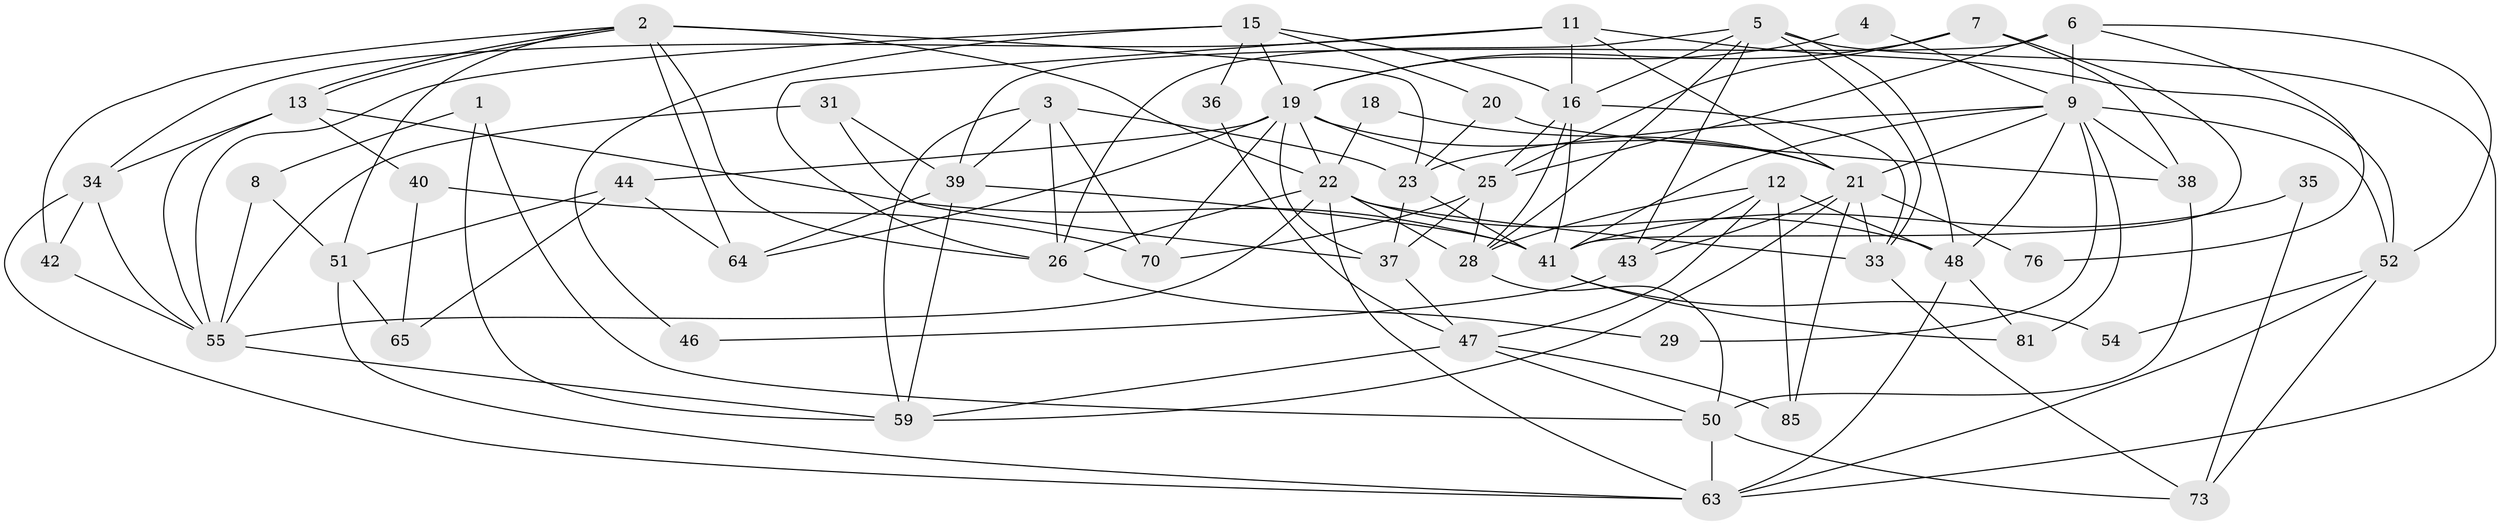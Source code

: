 // Generated by graph-tools (version 1.1) at 2025/23/03/03/25 07:23:58]
// undirected, 54 vertices, 134 edges
graph export_dot {
graph [start="1"]
  node [color=gray90,style=filled];
  1;
  2 [super="+14"];
  3 [super="+79"];
  4;
  5 [super="+17"];
  6 [super="+45"];
  7;
  8 [super="+57"];
  9 [super="+10"];
  11 [super="+27"];
  12 [super="+61"];
  13 [super="+71"];
  15 [super="+53"];
  16 [super="+74"];
  18;
  19 [super="+32"];
  20;
  21 [super="+30"];
  22 [super="+24"];
  23 [super="+68"];
  25 [super="+62"];
  26 [super="+77"];
  28;
  29;
  31;
  33 [super="+67"];
  34 [super="+69"];
  35;
  36;
  37;
  38;
  39 [super="+49"];
  40;
  41 [super="+58"];
  42;
  43 [super="+56"];
  44 [super="+75"];
  46;
  47 [super="+82"];
  48 [super="+78"];
  50 [super="+83"];
  51 [super="+72"];
  52 [super="+84"];
  54;
  55 [super="+60"];
  59 [super="+80"];
  63 [super="+66"];
  64;
  65;
  70;
  73;
  76;
  81;
  85;
  1 -- 59;
  1 -- 50;
  1 -- 8;
  2 -- 13;
  2 -- 13;
  2 -- 26 [weight=2];
  2 -- 23;
  2 -- 64;
  2 -- 51;
  2 -- 42;
  2 -- 22;
  3 -- 39;
  3 -- 70;
  3 -- 26;
  3 -- 23;
  3 -- 59;
  4 -- 19;
  4 -- 9;
  5 -- 16;
  5 -- 48;
  5 -- 33;
  5 -- 26;
  5 -- 28;
  5 -- 43;
  5 -- 63;
  6 -- 52;
  6 -- 9;
  6 -- 25;
  6 -- 76;
  6 -- 39;
  7 -- 25;
  7 -- 38;
  7 -- 19;
  7 -- 41;
  8 -- 55;
  8 -- 51 [weight=2];
  9 -- 38 [weight=2];
  9 -- 41;
  9 -- 81;
  9 -- 21;
  9 -- 48;
  9 -- 29;
  9 -- 52;
  9 -- 23;
  11 -- 21;
  11 -- 52;
  11 -- 16;
  11 -- 34;
  11 -- 26;
  12 -- 28;
  12 -- 85;
  12 -- 48;
  12 -- 43;
  12 -- 47;
  13 -- 40;
  13 -- 55;
  13 -- 34;
  13 -- 41;
  15 -- 46;
  15 -- 19;
  15 -- 16;
  15 -- 20;
  15 -- 36;
  15 -- 55;
  16 -- 28;
  16 -- 41;
  16 -- 33;
  16 -- 25;
  18 -- 21;
  18 -- 22;
  19 -- 37;
  19 -- 64;
  19 -- 21;
  19 -- 70;
  19 -- 25;
  19 -- 22;
  19 -- 44;
  20 -- 38;
  20 -- 23;
  21 -- 33;
  21 -- 43;
  21 -- 76 [weight=2];
  21 -- 85;
  21 -- 59;
  22 -- 63;
  22 -- 48;
  22 -- 55;
  22 -- 33;
  22 -- 26;
  22 -- 28;
  23 -- 37;
  23 -- 41;
  25 -- 70;
  25 -- 37;
  25 -- 28;
  26 -- 29;
  28 -- 50;
  31 -- 37;
  31 -- 39;
  31 -- 55;
  33 -- 73;
  34 -- 63;
  34 -- 55;
  34 -- 42;
  35 -- 41;
  35 -- 73;
  36 -- 47;
  37 -- 47;
  38 -- 50;
  39 -- 59;
  39 -- 64;
  39 -- 41;
  40 -- 65;
  40 -- 70;
  41 -- 54;
  41 -- 81;
  42 -- 55;
  43 -- 46;
  44 -- 64;
  44 -- 65;
  44 -- 51;
  47 -- 50;
  47 -- 59;
  47 -- 85;
  48 -- 81;
  48 -- 63;
  50 -- 63;
  50 -- 73;
  51 -- 65;
  51 -- 63;
  52 -- 54;
  52 -- 63;
  52 -- 73;
  55 -- 59;
}
